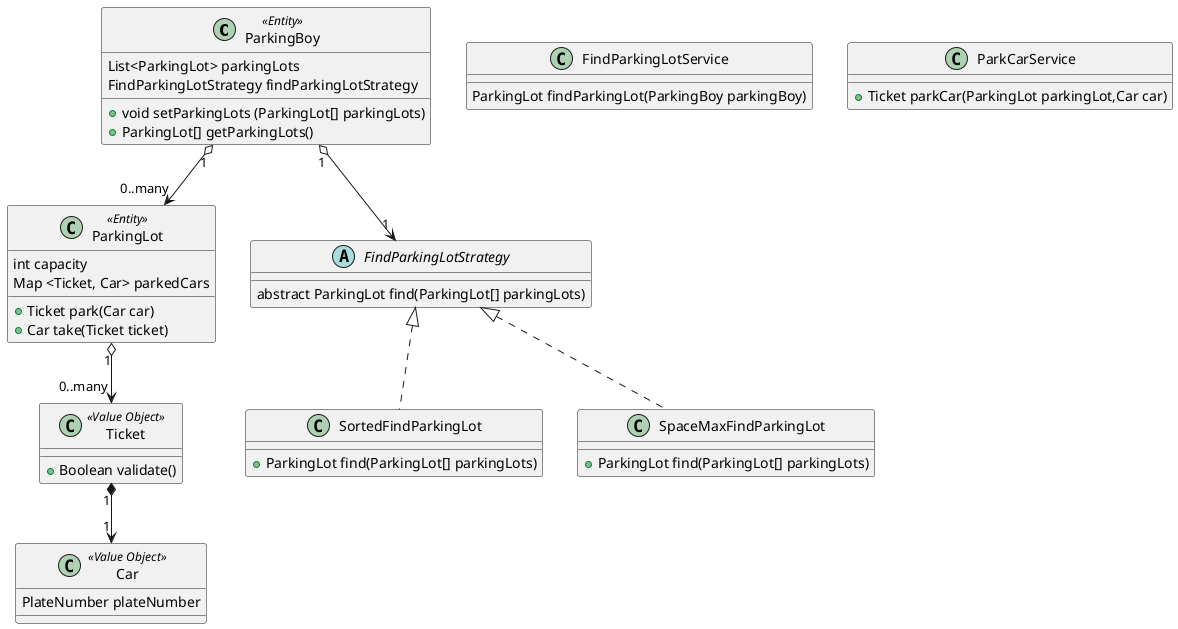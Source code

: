 @startuml


Class ParkingBoy << Entity >> {
  List<ParkingLot> parkingLots
  FindParkingLotStrategy findParkingLotStrategy

  + void setParkingLots (ParkingLot[] parkingLots)
  + ParkingLot[] getParkingLots()
}

class ParkingLot << Entity >> {
  int capacity
  Map <Ticket, Car> parkedCars

  + Ticket park(Car car)
  + Car take(Ticket ticket)
}

Class Car << Value Object >> {
    PlateNumber plateNumber
}

Class Ticket << Value Object >> {
  + Boolean validate()
}

class FindParkingLotService {
ParkingLot findParkingLot(ParkingBoy parkingBoy)
}

class ParkCarService{
+ Ticket parkCar(ParkingLot parkingLot,Car car)
}

abstract class FindParkingLotStrategy {
abstract ParkingLot find(ParkingLot[] parkingLots)
}

Class SortedFindParkingLot{
+ParkingLot find(ParkingLot[] parkingLots)
}

Class SpaceMaxFindParkingLot{
+ParkingLot find(ParkingLot[] parkingLots)
}

FindParkingLotStrategy  <|.. SortedFindParkingLot
FindParkingLotStrategy  <|.. SpaceMaxFindParkingLot

Ticket "1" *--> "1" Car
ParkingLot "1" o--> "0..many" Ticket
ParkingBoy "1" o--> "0..many" ParkingLot
ParkingBoy "1" o--> "1" FindParkingLotStrategy
@enduml